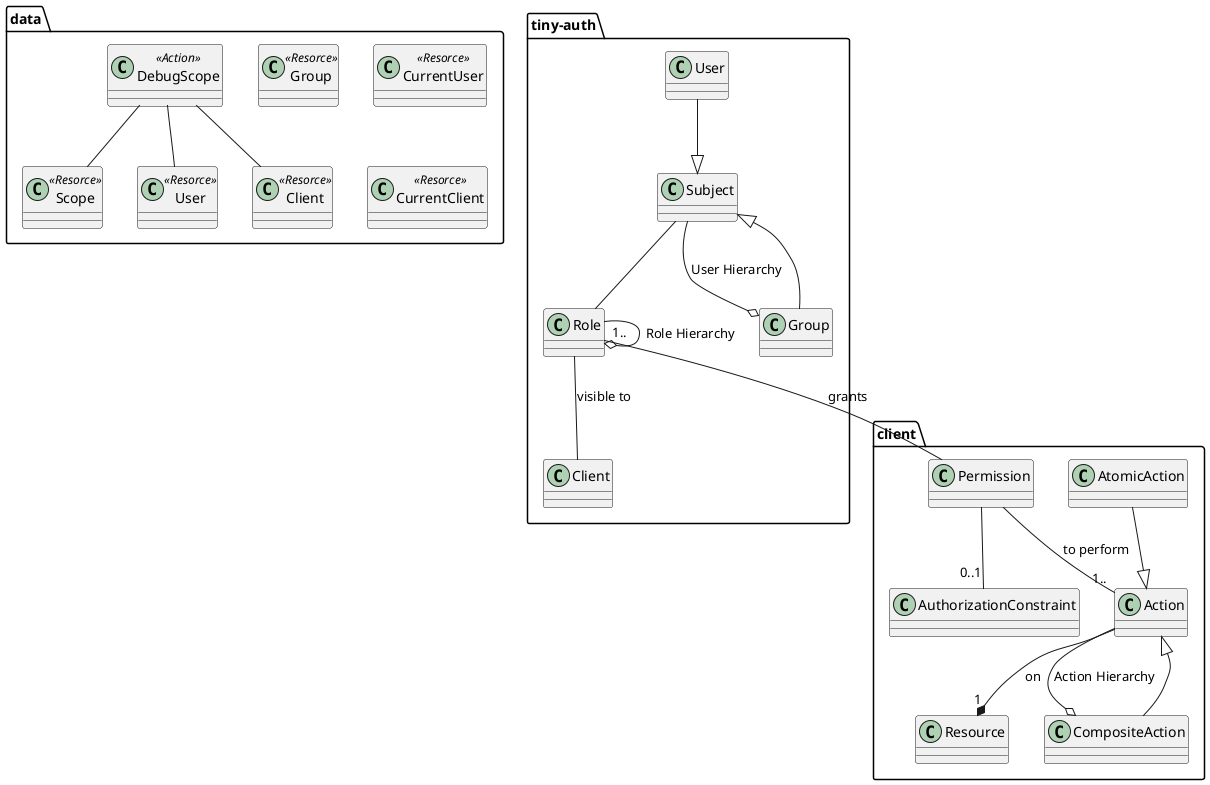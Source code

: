 @startuml

package client {
    class Resource
    class Action
    class AtomicAction
    class CompositeAction

    class Permission
    class AuthorizationConstraint
}

package tiny-auth {
    class Role
    class Subject
    class Group
    class User

    class Client
}

User --|> Subject
Group --|> Subject
Subject --o Group: User Hierarchy

Role --o Role: Role Hierarchy

Subject -- Role
Role -- Client: visible to
Role "1.." -- Permission: grants

Permission -- "1.." Action: to perform
Permission -- "0..1"  AuthorizationConstraint

AtomicAction --|> Action
CompositeAction --|> Action
Action --o CompositeAction: Action Hierarchy

Action --* "1" Resource: on

package data {
    class Scope <<Resorce>>
    class User <<Resorce>>
    class Client <<Resorce>>
    class Group <<Resorce>>
    class CurrentUser <<Resorce>>
    class CurrentClient <<Resorce>>

    class DebugScope <<Action>>
    DebugScope -- data.Scope
    DebugScope -- data.User
    DebugScope -- data.Client
}

@enduml